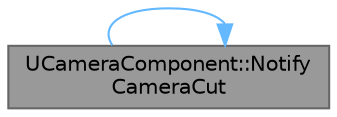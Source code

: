 digraph "UCameraComponent::NotifyCameraCut"
{
 // INTERACTIVE_SVG=YES
 // LATEX_PDF_SIZE
  bgcolor="transparent";
  edge [fontname=Helvetica,fontsize=10,labelfontname=Helvetica,labelfontsize=10];
  node [fontname=Helvetica,fontsize=10,shape=box,height=0.2,width=0.4];
  rankdir="LR";
  Node1 [id="Node000001",label="UCameraComponent::Notify\lCameraCut",height=0.2,width=0.4,color="gray40", fillcolor="grey60", style="filled", fontcolor="black",tooltip="Can be called from external code to notify that this camera was cut to, so it can update things like ..."];
  Node1 -> Node1 [id="edge1_Node000001_Node000001",color="steelblue1",style="solid",tooltip=" "];
}
